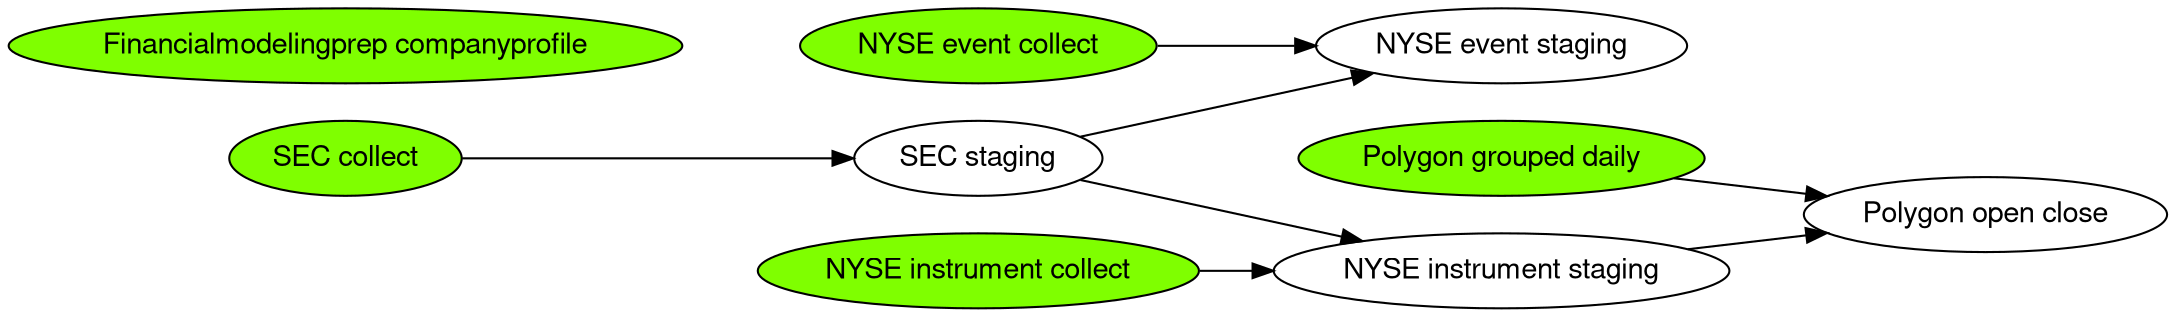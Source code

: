 digraph regexp { 
 fontname="Helvetica,Arial,sans-serif"
 node [fontname="Helvetica,Arial,sans-serif"]
 rankdir="LR";
 NyseEventsCollect      [label="NYSE event collect", style=filled, fillcolor=chartreuse];
 n1                     [label="NYSE event staging"];
 NyseInstrumentsCollect [label="NYSE instrument collect", style=filled, fillcolor=chartreuse];
 NyseInstrumentsStage   [label="NYSE instrument staging"];
 SecCompaniesCollect    [label="SEC collect", style=filled, fillcolor=chartreuse];
 SecCompaniesStage      [label="SEC staging"];
 PolygonGroupedDaily    [label="Polygon grouped daily", style=filled, fillcolor=chartreuse];
 PolygonOpenClose       [label="Polygon open close"];
 FinmodCompanyProfile   [label="Financialmodelingprep companyprofile" style=filled, fillcolor=chartreuse];

 NyseEventsCollect -> n1
 NyseInstrumentsCollect -> NyseInstrumentsStage
 SecCompaniesCollect -> SecCompaniesStage
 SecCompaniesStage -> NyseInstrumentsStage
 SecCompaniesStage -> n1
 PolygonGroupedDaily -> PolygonOpenClose
 NyseInstrumentsStage -> PolygonOpenClose
 }
//sudo apt install graphviz
//dot -Tsvg dependencies.dot > output.svg







